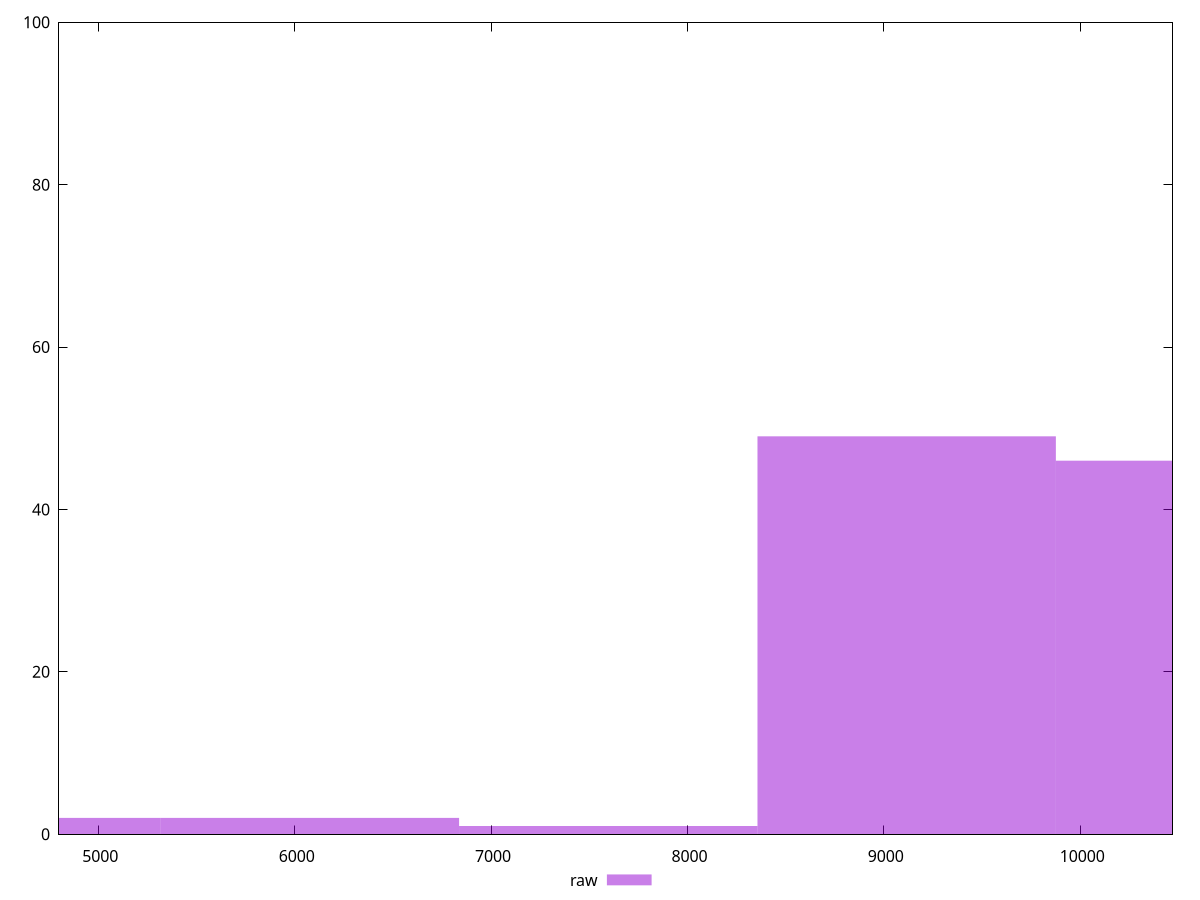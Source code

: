 reset

$raw <<EOF
10635.789003742339 46
9116.39057463629 49
7596.992145530241 1
6077.593716424193 2
4558.195287318145 2
EOF

set key outside below
set boxwidth 1519.3984291060483
set xrange [4800:10470]
set yrange [0:100]
set trange [0:100]
set style fill transparent solid 0.5 noborder
set terminal svg size 640, 490 enhanced background rgb 'white'
set output "reprap/uses-text-compression/samples/pages+cached+noexternal/raw/histogram.svg"

plot $raw title "raw" with boxes

reset
